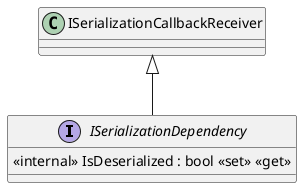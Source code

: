 @startuml
interface ISerializationDependency {
    <<internal>> IsDeserialized : bool <<set>> <<get>>
}
ISerializationCallbackReceiver <|-- ISerializationDependency
@enduml

